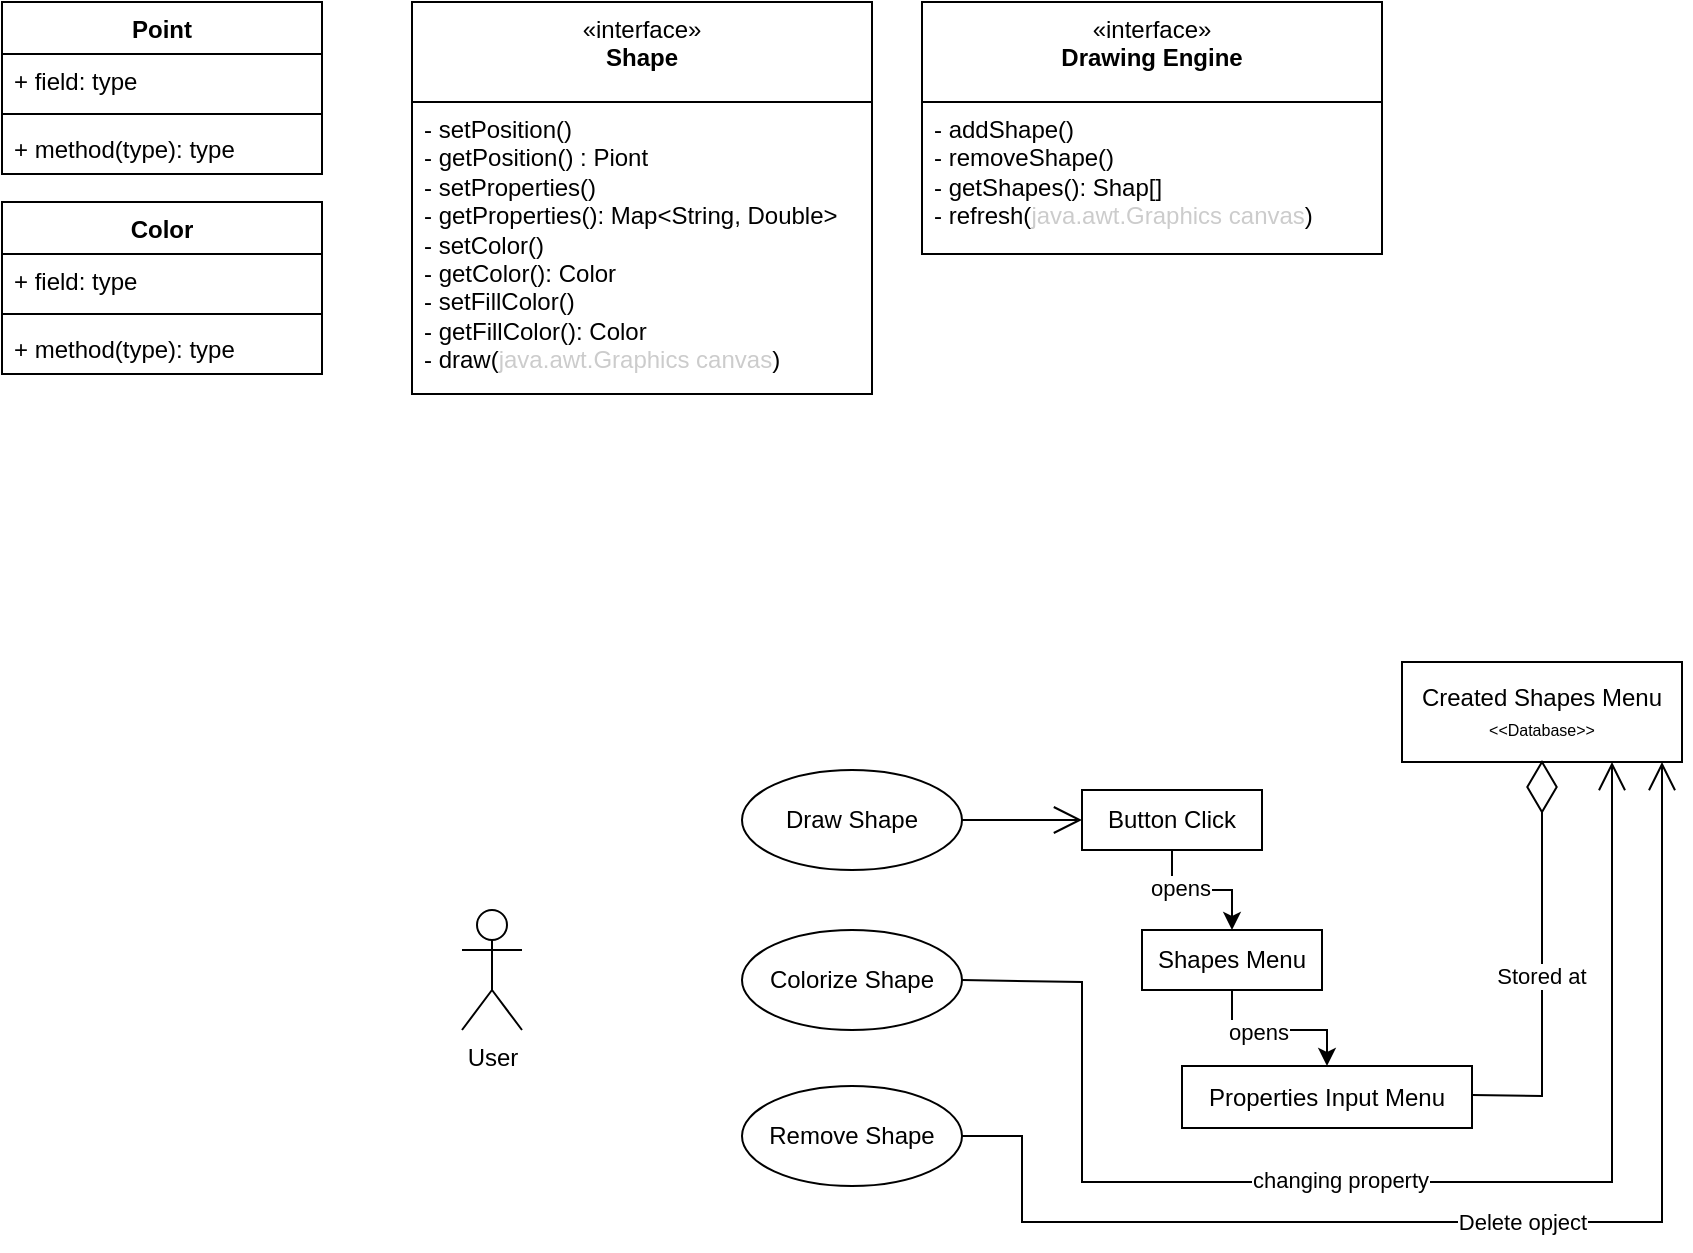 <mxfile version="24.7.17">
  <diagram name="Page-1" id="pq5xsxD_SMMbnIyq-xD5">
    <mxGraphModel dx="700" dy="414" grid="1" gridSize="10" guides="1" tooltips="1" connect="1" arrows="1" fold="1" page="1" pageScale="1" pageWidth="1169" pageHeight="827" math="0" shadow="0">
      <root>
        <mxCell id="0" />
        <mxCell id="1" parent="0" />
        <mxCell id="RMKf5uSqgGsViAs_e21l-2" value="&lt;div&gt;&lt;span style=&quot;font-weight: 400;&quot;&gt;«interface»&lt;/span&gt;&lt;/div&gt;&lt;div&gt;Shape&lt;/div&gt;" style="swimlane;fontStyle=1;align=center;verticalAlign=top;childLayout=stackLayout;horizontal=1;startSize=50;horizontalStack=0;resizeParent=1;resizeParentMax=0;resizeLast=0;collapsible=1;marginBottom=0;whiteSpace=wrap;html=1;" vertex="1" parent="1">
          <mxGeometry x="425" y="110" width="230" height="196" as="geometry" />
        </mxCell>
        <mxCell id="RMKf5uSqgGsViAs_e21l-5" value="- setPosition()&lt;div&gt;- getPosition() : Piont&lt;/div&gt;&lt;div&gt;- setProperties()&lt;/div&gt;&lt;div&gt;- getProperties(): Map&amp;lt;String, Double&amp;gt;&lt;/div&gt;&lt;div&gt;- setColor()&lt;/div&gt;&lt;div&gt;- getColor(): Color&lt;/div&gt;&lt;div&gt;- setFillColor()&lt;/div&gt;&lt;div&gt;- getFillColor(): Color&lt;br&gt;&lt;/div&gt;&lt;div&gt;- draw(&lt;font color=&quot;#cccccc&quot;&gt;java.awt.Graphics canvas&lt;/font&gt;)&lt;/div&gt;" style="text;strokeColor=none;fillColor=none;align=left;verticalAlign=top;spacingLeft=4;spacingRight=4;overflow=hidden;rotatable=0;points=[[0,0.5],[1,0.5]];portConstraint=eastwest;whiteSpace=wrap;html=1;" vertex="1" parent="RMKf5uSqgGsViAs_e21l-2">
          <mxGeometry y="50" width="230" height="146" as="geometry" />
        </mxCell>
        <mxCell id="RMKf5uSqgGsViAs_e21l-6" value="Point" style="swimlane;fontStyle=1;align=center;verticalAlign=top;childLayout=stackLayout;horizontal=1;startSize=26;horizontalStack=0;resizeParent=1;resizeParentMax=0;resizeLast=0;collapsible=1;marginBottom=0;whiteSpace=wrap;html=1;" vertex="1" parent="1">
          <mxGeometry x="220" y="110" width="160" height="86" as="geometry" />
        </mxCell>
        <mxCell id="RMKf5uSqgGsViAs_e21l-7" value="+ field: type" style="text;strokeColor=none;fillColor=none;align=left;verticalAlign=top;spacingLeft=4;spacingRight=4;overflow=hidden;rotatable=0;points=[[0,0.5],[1,0.5]];portConstraint=eastwest;whiteSpace=wrap;html=1;" vertex="1" parent="RMKf5uSqgGsViAs_e21l-6">
          <mxGeometry y="26" width="160" height="26" as="geometry" />
        </mxCell>
        <mxCell id="RMKf5uSqgGsViAs_e21l-8" value="" style="line;strokeWidth=1;fillColor=none;align=left;verticalAlign=middle;spacingTop=-1;spacingLeft=3;spacingRight=3;rotatable=0;labelPosition=right;points=[];portConstraint=eastwest;strokeColor=inherit;" vertex="1" parent="RMKf5uSqgGsViAs_e21l-6">
          <mxGeometry y="52" width="160" height="8" as="geometry" />
        </mxCell>
        <mxCell id="RMKf5uSqgGsViAs_e21l-9" value="+ method(type): type" style="text;strokeColor=none;fillColor=none;align=left;verticalAlign=top;spacingLeft=4;spacingRight=4;overflow=hidden;rotatable=0;points=[[0,0.5],[1,0.5]];portConstraint=eastwest;whiteSpace=wrap;html=1;" vertex="1" parent="RMKf5uSqgGsViAs_e21l-6">
          <mxGeometry y="60" width="160" height="26" as="geometry" />
        </mxCell>
        <mxCell id="RMKf5uSqgGsViAs_e21l-10" value="Color" style="swimlane;fontStyle=1;align=center;verticalAlign=top;childLayout=stackLayout;horizontal=1;startSize=26;horizontalStack=0;resizeParent=1;resizeParentMax=0;resizeLast=0;collapsible=1;marginBottom=0;whiteSpace=wrap;html=1;" vertex="1" parent="1">
          <mxGeometry x="220" y="210" width="160" height="86" as="geometry" />
        </mxCell>
        <mxCell id="RMKf5uSqgGsViAs_e21l-11" value="+ field: type" style="text;strokeColor=none;fillColor=none;align=left;verticalAlign=top;spacingLeft=4;spacingRight=4;overflow=hidden;rotatable=0;points=[[0,0.5],[1,0.5]];portConstraint=eastwest;whiteSpace=wrap;html=1;" vertex="1" parent="RMKf5uSqgGsViAs_e21l-10">
          <mxGeometry y="26" width="160" height="26" as="geometry" />
        </mxCell>
        <mxCell id="RMKf5uSqgGsViAs_e21l-12" value="" style="line;strokeWidth=1;fillColor=none;align=left;verticalAlign=middle;spacingTop=-1;spacingLeft=3;spacingRight=3;rotatable=0;labelPosition=right;points=[];portConstraint=eastwest;strokeColor=inherit;" vertex="1" parent="RMKf5uSqgGsViAs_e21l-10">
          <mxGeometry y="52" width="160" height="8" as="geometry" />
        </mxCell>
        <mxCell id="RMKf5uSqgGsViAs_e21l-13" value="+ method(type): type" style="text;strokeColor=none;fillColor=none;align=left;verticalAlign=top;spacingLeft=4;spacingRight=4;overflow=hidden;rotatable=0;points=[[0,0.5],[1,0.5]];portConstraint=eastwest;whiteSpace=wrap;html=1;" vertex="1" parent="RMKf5uSqgGsViAs_e21l-10">
          <mxGeometry y="60" width="160" height="26" as="geometry" />
        </mxCell>
        <mxCell id="RMKf5uSqgGsViAs_e21l-17" value="&lt;span style=&quot;font-weight: 400;&quot;&gt;«interface»&lt;/span&gt;&lt;br style=&quot;font-weight: 400;&quot;&gt;&lt;b&gt;Drawing Engine&lt;/b&gt;" style="swimlane;fontStyle=1;align=center;verticalAlign=top;childLayout=stackLayout;horizontal=1;startSize=50;horizontalStack=0;resizeParent=1;resizeParentMax=0;resizeLast=0;collapsible=1;marginBottom=0;whiteSpace=wrap;html=1;" vertex="1" parent="1">
          <mxGeometry x="680" y="110" width="230" height="126" as="geometry" />
        </mxCell>
        <mxCell id="RMKf5uSqgGsViAs_e21l-20" value="- addShape()&lt;div&gt;&lt;span style=&quot;background-color: initial;&quot;&gt;- removeShape()&lt;/span&gt;&lt;/div&gt;&lt;div&gt;&lt;span style=&quot;background-color: initial;&quot;&gt;- getShapes(): Shap[]&lt;/span&gt;&lt;/div&gt;&lt;div&gt;- refresh(&lt;span style=&quot;background-color: initial;&quot;&gt;&lt;font color=&quot;#cccccc&quot;&gt;java.awt.Graphics canvas&lt;/font&gt;&lt;/span&gt;&lt;span style=&quot;background-color: initial;&quot;&gt;)&lt;/span&gt;&lt;/div&gt;" style="text;strokeColor=none;fillColor=none;align=left;verticalAlign=top;spacingLeft=4;spacingRight=4;overflow=hidden;rotatable=0;points=[[0,0.5],[1,0.5]];portConstraint=eastwest;whiteSpace=wrap;html=1;" vertex="1" parent="RMKf5uSqgGsViAs_e21l-17">
          <mxGeometry y="50" width="230" height="76" as="geometry" />
        </mxCell>
        <mxCell id="RMKf5uSqgGsViAs_e21l-21" value="User" style="shape=umlActor;verticalLabelPosition=bottom;verticalAlign=top;html=1;" vertex="1" parent="1">
          <mxGeometry x="450" y="564" width="30" height="60" as="geometry" />
        </mxCell>
        <mxCell id="RMKf5uSqgGsViAs_e21l-22" value="Draw Shape" style="ellipse;whiteSpace=wrap;html=1;" vertex="1" parent="1">
          <mxGeometry x="590" y="494" width="110" height="50" as="geometry" />
        </mxCell>
        <mxCell id="RMKf5uSqgGsViAs_e21l-23" value="Colorize Shape" style="ellipse;whiteSpace=wrap;html=1;" vertex="1" parent="1">
          <mxGeometry x="590" y="574" width="110" height="50" as="geometry" />
        </mxCell>
        <mxCell id="RMKf5uSqgGsViAs_e21l-24" value="Remove Shape" style="ellipse;whiteSpace=wrap;html=1;" vertex="1" parent="1">
          <mxGeometry x="590" y="652" width="110" height="50" as="geometry" />
        </mxCell>
        <mxCell id="RMKf5uSqgGsViAs_e21l-32" value="" style="edgeStyle=orthogonalEdgeStyle;rounded=0;orthogonalLoop=1;jettySize=auto;html=1;" edge="1" parent="1" source="RMKf5uSqgGsViAs_e21l-27" target="RMKf5uSqgGsViAs_e21l-28">
          <mxGeometry relative="1" as="geometry" />
        </mxCell>
        <mxCell id="RMKf5uSqgGsViAs_e21l-38" value="opens" style="edgeLabel;html=1;align=center;verticalAlign=middle;resizable=0;points=[];" vertex="1" connectable="0" parent="RMKf5uSqgGsViAs_e21l-32">
          <mxGeometry x="-0.316" y="1" relative="1" as="geometry">
            <mxPoint as="offset" />
          </mxGeometry>
        </mxCell>
        <mxCell id="RMKf5uSqgGsViAs_e21l-27" value="Button Click" style="html=1;whiteSpace=wrap;" vertex="1" parent="1">
          <mxGeometry x="760" y="504" width="90" height="30" as="geometry" />
        </mxCell>
        <mxCell id="RMKf5uSqgGsViAs_e21l-31" value="" style="edgeStyle=orthogonalEdgeStyle;rounded=0;orthogonalLoop=1;jettySize=auto;html=1;" edge="1" parent="1" source="RMKf5uSqgGsViAs_e21l-28" target="RMKf5uSqgGsViAs_e21l-30">
          <mxGeometry relative="1" as="geometry" />
        </mxCell>
        <mxCell id="RMKf5uSqgGsViAs_e21l-39" value="opens" style="edgeLabel;html=1;align=center;verticalAlign=middle;resizable=0;points=[];" vertex="1" connectable="0" parent="RMKf5uSqgGsViAs_e21l-31">
          <mxGeometry x="-0.238" y="-1" relative="1" as="geometry">
            <mxPoint as="offset" />
          </mxGeometry>
        </mxCell>
        <mxCell id="RMKf5uSqgGsViAs_e21l-28" value="Shapes Menu" style="html=1;whiteSpace=wrap;" vertex="1" parent="1">
          <mxGeometry x="790" y="574" width="90" height="30" as="geometry" />
        </mxCell>
        <mxCell id="RMKf5uSqgGsViAs_e21l-30" value="Properties Input Menu" style="whiteSpace=wrap;html=1;" vertex="1" parent="1">
          <mxGeometry x="810" y="642" width="145" height="31" as="geometry" />
        </mxCell>
        <mxCell id="RMKf5uSqgGsViAs_e21l-33" value="" style="endArrow=open;endFill=1;endSize=12;html=1;rounded=0;exitX=1;exitY=0.5;exitDx=0;exitDy=0;entryX=0;entryY=0.5;entryDx=0;entryDy=0;" edge="1" parent="1" source="RMKf5uSqgGsViAs_e21l-22" target="RMKf5uSqgGsViAs_e21l-27">
          <mxGeometry width="160" relative="1" as="geometry">
            <mxPoint x="380" y="550" as="sourcePoint" />
            <mxPoint x="540" y="550" as="targetPoint" />
            <Array as="points" />
          </mxGeometry>
        </mxCell>
        <mxCell id="RMKf5uSqgGsViAs_e21l-34" value="Created Shapes Menu&lt;div&gt;&lt;font style=&quot;font-size: 8px;&quot;&gt;&amp;lt;&amp;lt;Database&amp;gt;&amp;gt;&lt;/font&gt;&lt;/div&gt;" style="html=1;whiteSpace=wrap;" vertex="1" parent="1">
          <mxGeometry x="920" y="440" width="140" height="50" as="geometry" />
        </mxCell>
        <mxCell id="RMKf5uSqgGsViAs_e21l-36" value="" style="endArrow=diamondThin;endFill=0;endSize=24;html=1;rounded=0;entryX=0.5;entryY=1;entryDx=0;entryDy=0;exitX=1;exitY=0.5;exitDx=0;exitDy=0;" edge="1" parent="1">
          <mxGeometry width="160" relative="1" as="geometry">
            <mxPoint x="955" y="656.5" as="sourcePoint" />
            <mxPoint x="990" y="489" as="targetPoint" />
            <Array as="points">
              <mxPoint x="990" y="657" />
            </Array>
          </mxGeometry>
        </mxCell>
        <mxCell id="RMKf5uSqgGsViAs_e21l-37" value="Stored at&amp;nbsp;" style="edgeLabel;html=1;align=center;verticalAlign=middle;resizable=0;points=[];" vertex="1" connectable="0" parent="RMKf5uSqgGsViAs_e21l-36">
          <mxGeometry x="-0.061" y="-1" relative="1" as="geometry">
            <mxPoint as="offset" />
          </mxGeometry>
        </mxCell>
        <mxCell id="RMKf5uSqgGsViAs_e21l-41" value="" style="endArrow=open;endFill=1;endSize=12;html=1;rounded=0;exitX=1;exitY=0.5;exitDx=0;exitDy=0;entryX=0.75;entryY=1;entryDx=0;entryDy=0;" edge="1" parent="1">
          <mxGeometry width="160" relative="1" as="geometry">
            <mxPoint x="700" y="599" as="sourcePoint" />
            <mxPoint x="1025" y="490" as="targetPoint" />
            <Array as="points">
              <mxPoint x="760" y="600" />
              <mxPoint x="760" y="700" />
              <mxPoint x="1025" y="700" />
            </Array>
          </mxGeometry>
        </mxCell>
        <mxCell id="RMKf5uSqgGsViAs_e21l-42" value="changing property" style="edgeLabel;html=1;align=center;verticalAlign=middle;resizable=0;points=[];" vertex="1" connectable="0" parent="RMKf5uSqgGsViAs_e21l-41">
          <mxGeometry x="-0.091" y="1" relative="1" as="geometry">
            <mxPoint as="offset" />
          </mxGeometry>
        </mxCell>
        <mxCell id="RMKf5uSqgGsViAs_e21l-43" value="" style="endArrow=open;endFill=1;endSize=12;html=1;rounded=0;exitX=1;exitY=0.5;exitDx=0;exitDy=0;" edge="1" parent="1" source="RMKf5uSqgGsViAs_e21l-24">
          <mxGeometry width="160" relative="1" as="geometry">
            <mxPoint x="740" y="570" as="sourcePoint" />
            <mxPoint x="1050" y="490" as="targetPoint" />
            <Array as="points">
              <mxPoint x="730" y="677" />
              <mxPoint x="730" y="720" />
              <mxPoint x="1050" y="720" />
            </Array>
          </mxGeometry>
        </mxCell>
        <mxCell id="RMKf5uSqgGsViAs_e21l-44" value="Delete opject" style="edgeLabel;html=1;align=center;verticalAlign=middle;resizable=0;points=[];" vertex="1" connectable="0" parent="RMKf5uSqgGsViAs_e21l-43">
          <mxGeometry x="0.036" relative="1" as="geometry">
            <mxPoint as="offset" />
          </mxGeometry>
        </mxCell>
      </root>
    </mxGraphModel>
  </diagram>
</mxfile>
